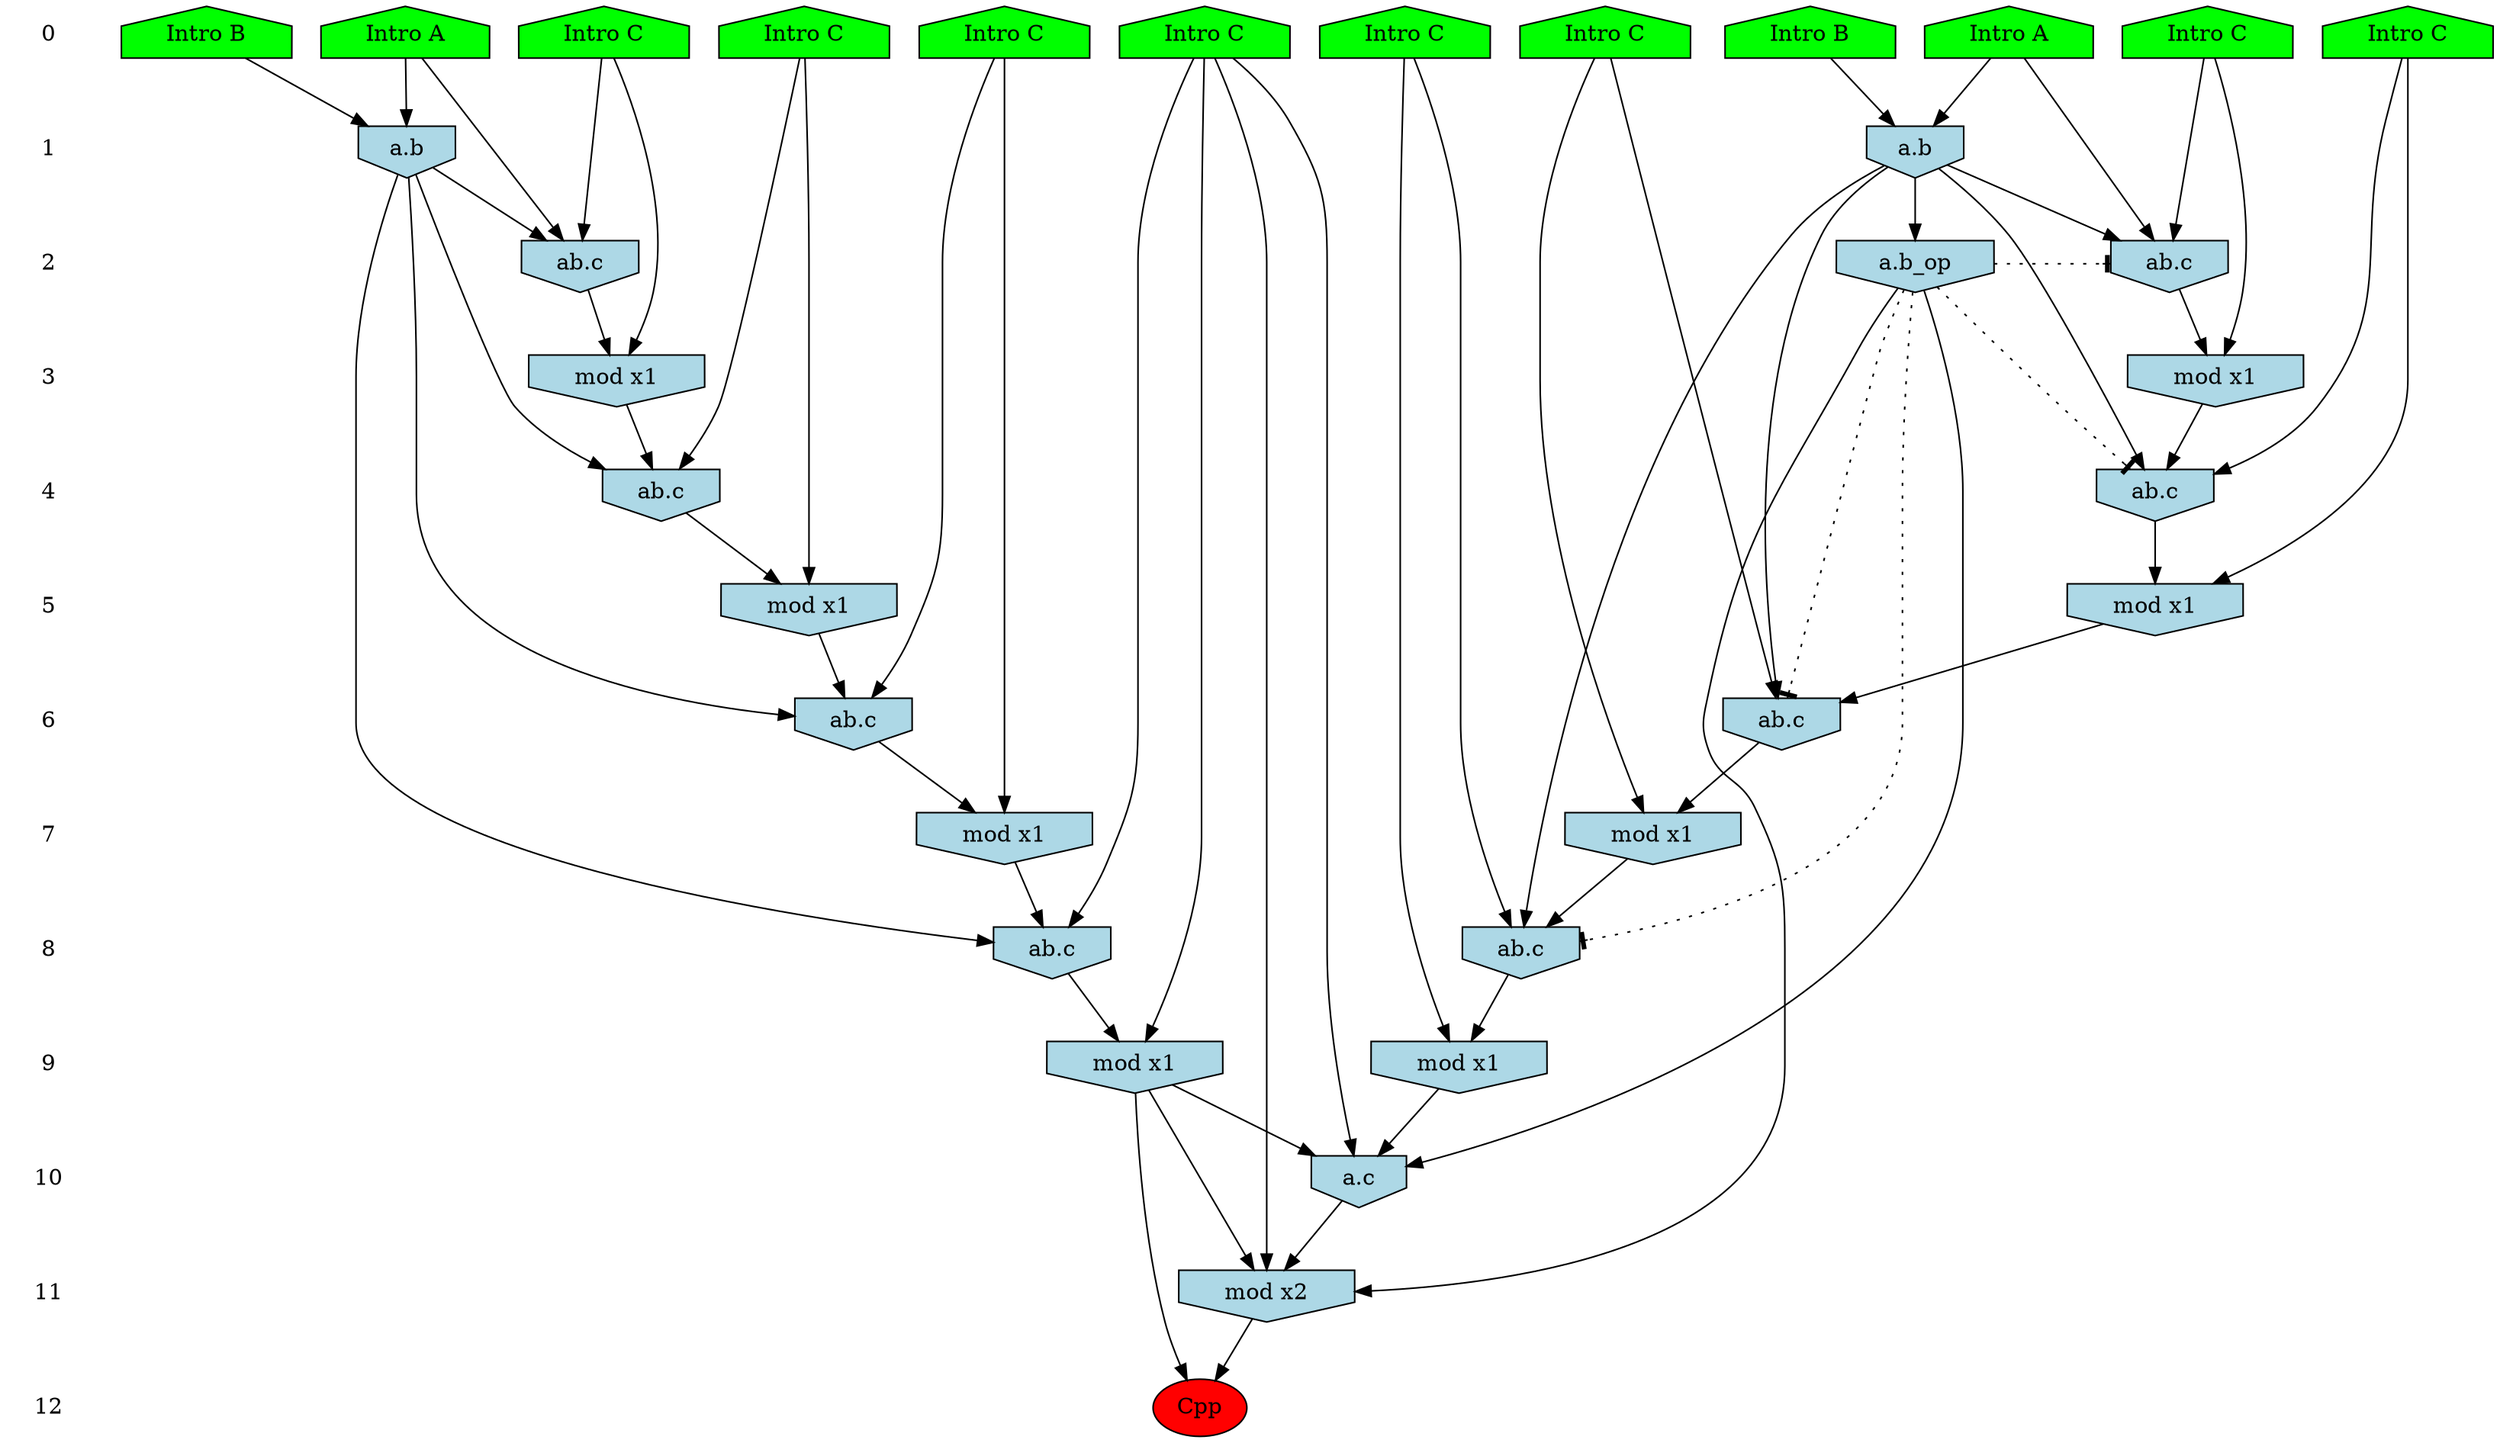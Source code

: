 /* Compression of 1 causal flows obtained in average at 1.373643E+01 t.u */
/* Compressed causal flows were: [2159] */
digraph G{
 ranksep=.5 ; 
{ rank = same ; "0" [shape=plaintext] ; node_1 [label ="Intro B", shape=house, style=filled, fillcolor=green] ;
node_2 [label ="Intro A", shape=house, style=filled, fillcolor=green] ;
node_3 [label ="Intro B", shape=house, style=filled, fillcolor=green] ;
node_4 [label ="Intro A", shape=house, style=filled, fillcolor=green] ;
node_5 [label ="Intro C", shape=house, style=filled, fillcolor=green] ;
node_6 [label ="Intro C", shape=house, style=filled, fillcolor=green] ;
node_7 [label ="Intro C", shape=house, style=filled, fillcolor=green] ;
node_8 [label ="Intro C", shape=house, style=filled, fillcolor=green] ;
node_9 [label ="Intro C", shape=house, style=filled, fillcolor=green] ;
node_10 [label ="Intro C", shape=house, style=filled, fillcolor=green] ;
node_11 [label ="Intro C", shape=house, style=filled, fillcolor=green] ;
node_12 [label ="Intro C", shape=house, style=filled, fillcolor=green] ;
}
{ rank = same ; "1" [shape=plaintext] ; node_13 [label="a.b", shape=invhouse, style=filled, fillcolor = lightblue] ;
node_14 [label="a.b", shape=invhouse, style=filled, fillcolor = lightblue] ;
}
{ rank = same ; "2" [shape=plaintext] ; node_15 [label="ab.c", shape=invhouse, style=filled, fillcolor = lightblue] ;
node_17 [label="ab.c", shape=invhouse, style=filled, fillcolor = lightblue] ;
node_30 [label="a.b_op", shape=invhouse, style=filled, fillcolor = lightblue] ;
}
{ rank = same ; "3" [shape=plaintext] ; node_16 [label="mod x1", shape=invhouse, style=filled, fillcolor = lightblue] ;
node_18 [label="mod x1", shape=invhouse, style=filled, fillcolor = lightblue] ;
}
{ rank = same ; "4" [shape=plaintext] ; node_19 [label="ab.c", shape=invhouse, style=filled, fillcolor = lightblue] ;
node_23 [label="ab.c", shape=invhouse, style=filled, fillcolor = lightblue] ;
}
{ rank = same ; "5" [shape=plaintext] ; node_20 [label="mod x1", shape=invhouse, style=filled, fillcolor = lightblue] ;
node_26 [label="mod x1", shape=invhouse, style=filled, fillcolor = lightblue] ;
}
{ rank = same ; "6" [shape=plaintext] ; node_21 [label="ab.c", shape=invhouse, style=filled, fillcolor = lightblue] ;
node_27 [label="ab.c", shape=invhouse, style=filled, fillcolor = lightblue] ;
}
{ rank = same ; "7" [shape=plaintext] ; node_22 [label="mod x1", shape=invhouse, style=filled, fillcolor = lightblue] ;
node_28 [label="mod x1", shape=invhouse, style=filled, fillcolor = lightblue] ;
}
{ rank = same ; "8" [shape=plaintext] ; node_24 [label="ab.c", shape=invhouse, style=filled, fillcolor = lightblue] ;
node_29 [label="ab.c", shape=invhouse, style=filled, fillcolor = lightblue] ;
}
{ rank = same ; "9" [shape=plaintext] ; node_25 [label="mod x1", shape=invhouse, style=filled, fillcolor = lightblue] ;
node_31 [label="mod x1", shape=invhouse, style=filled, fillcolor = lightblue] ;
}
{ rank = same ; "10" [shape=plaintext] ; node_32 [label="a.c", shape=invhouse, style=filled, fillcolor = lightblue] ;
}
{ rank = same ; "11" [shape=plaintext] ; node_33 [label="mod x2", shape=invhouse, style=filled, fillcolor = lightblue] ;
}
{ rank = same ; "12" [shape=plaintext] ; node_34 [label ="Cpp", style=filled, fillcolor=red] ;
}
"0" -> "1" [style="invis"]; 
"1" -> "2" [style="invis"]; 
"2" -> "3" [style="invis"]; 
"3" -> "4" [style="invis"]; 
"4" -> "5" [style="invis"]; 
"5" -> "6" [style="invis"]; 
"6" -> "7" [style="invis"]; 
"7" -> "8" [style="invis"]; 
"8" -> "9" [style="invis"]; 
"9" -> "10" [style="invis"]; 
"10" -> "11" [style="invis"]; 
"11" -> "12" [style="invis"]; 
node_2 -> node_13
node_3 -> node_13
node_1 -> node_14
node_4 -> node_14
node_4 -> node_15
node_7 -> node_15
node_14 -> node_15
node_7 -> node_16
node_15 -> node_16
node_2 -> node_17
node_5 -> node_17
node_13 -> node_17
node_5 -> node_18
node_17 -> node_18
node_11 -> node_19
node_14 -> node_19
node_16 -> node_19
node_11 -> node_20
node_19 -> node_20
node_6 -> node_21
node_14 -> node_21
node_20 -> node_21
node_6 -> node_22
node_21 -> node_22
node_9 -> node_23
node_13 -> node_23
node_18 -> node_23
node_12 -> node_24
node_14 -> node_24
node_22 -> node_24
node_12 -> node_25
node_24 -> node_25
node_9 -> node_26
node_23 -> node_26
node_8 -> node_27
node_13 -> node_27
node_26 -> node_27
node_8 -> node_28
node_27 -> node_28
node_10 -> node_29
node_13 -> node_29
node_28 -> node_29
node_13 -> node_30
node_10 -> node_31
node_29 -> node_31
node_12 -> node_32
node_25 -> node_32
node_30 -> node_32
node_31 -> node_32
node_12 -> node_33
node_25 -> node_33
node_30 -> node_33
node_32 -> node_33
node_25 -> node_34
node_33 -> node_34
node_30 -> node_29 [style=dotted, arrowhead = tee] 
node_30 -> node_27 [style=dotted, arrowhead = tee] 
node_30 -> node_23 [style=dotted, arrowhead = tee] 
node_30 -> node_17 [style=dotted, arrowhead = tee] 
}
/*
 Dot generation time: 0.000152
*/